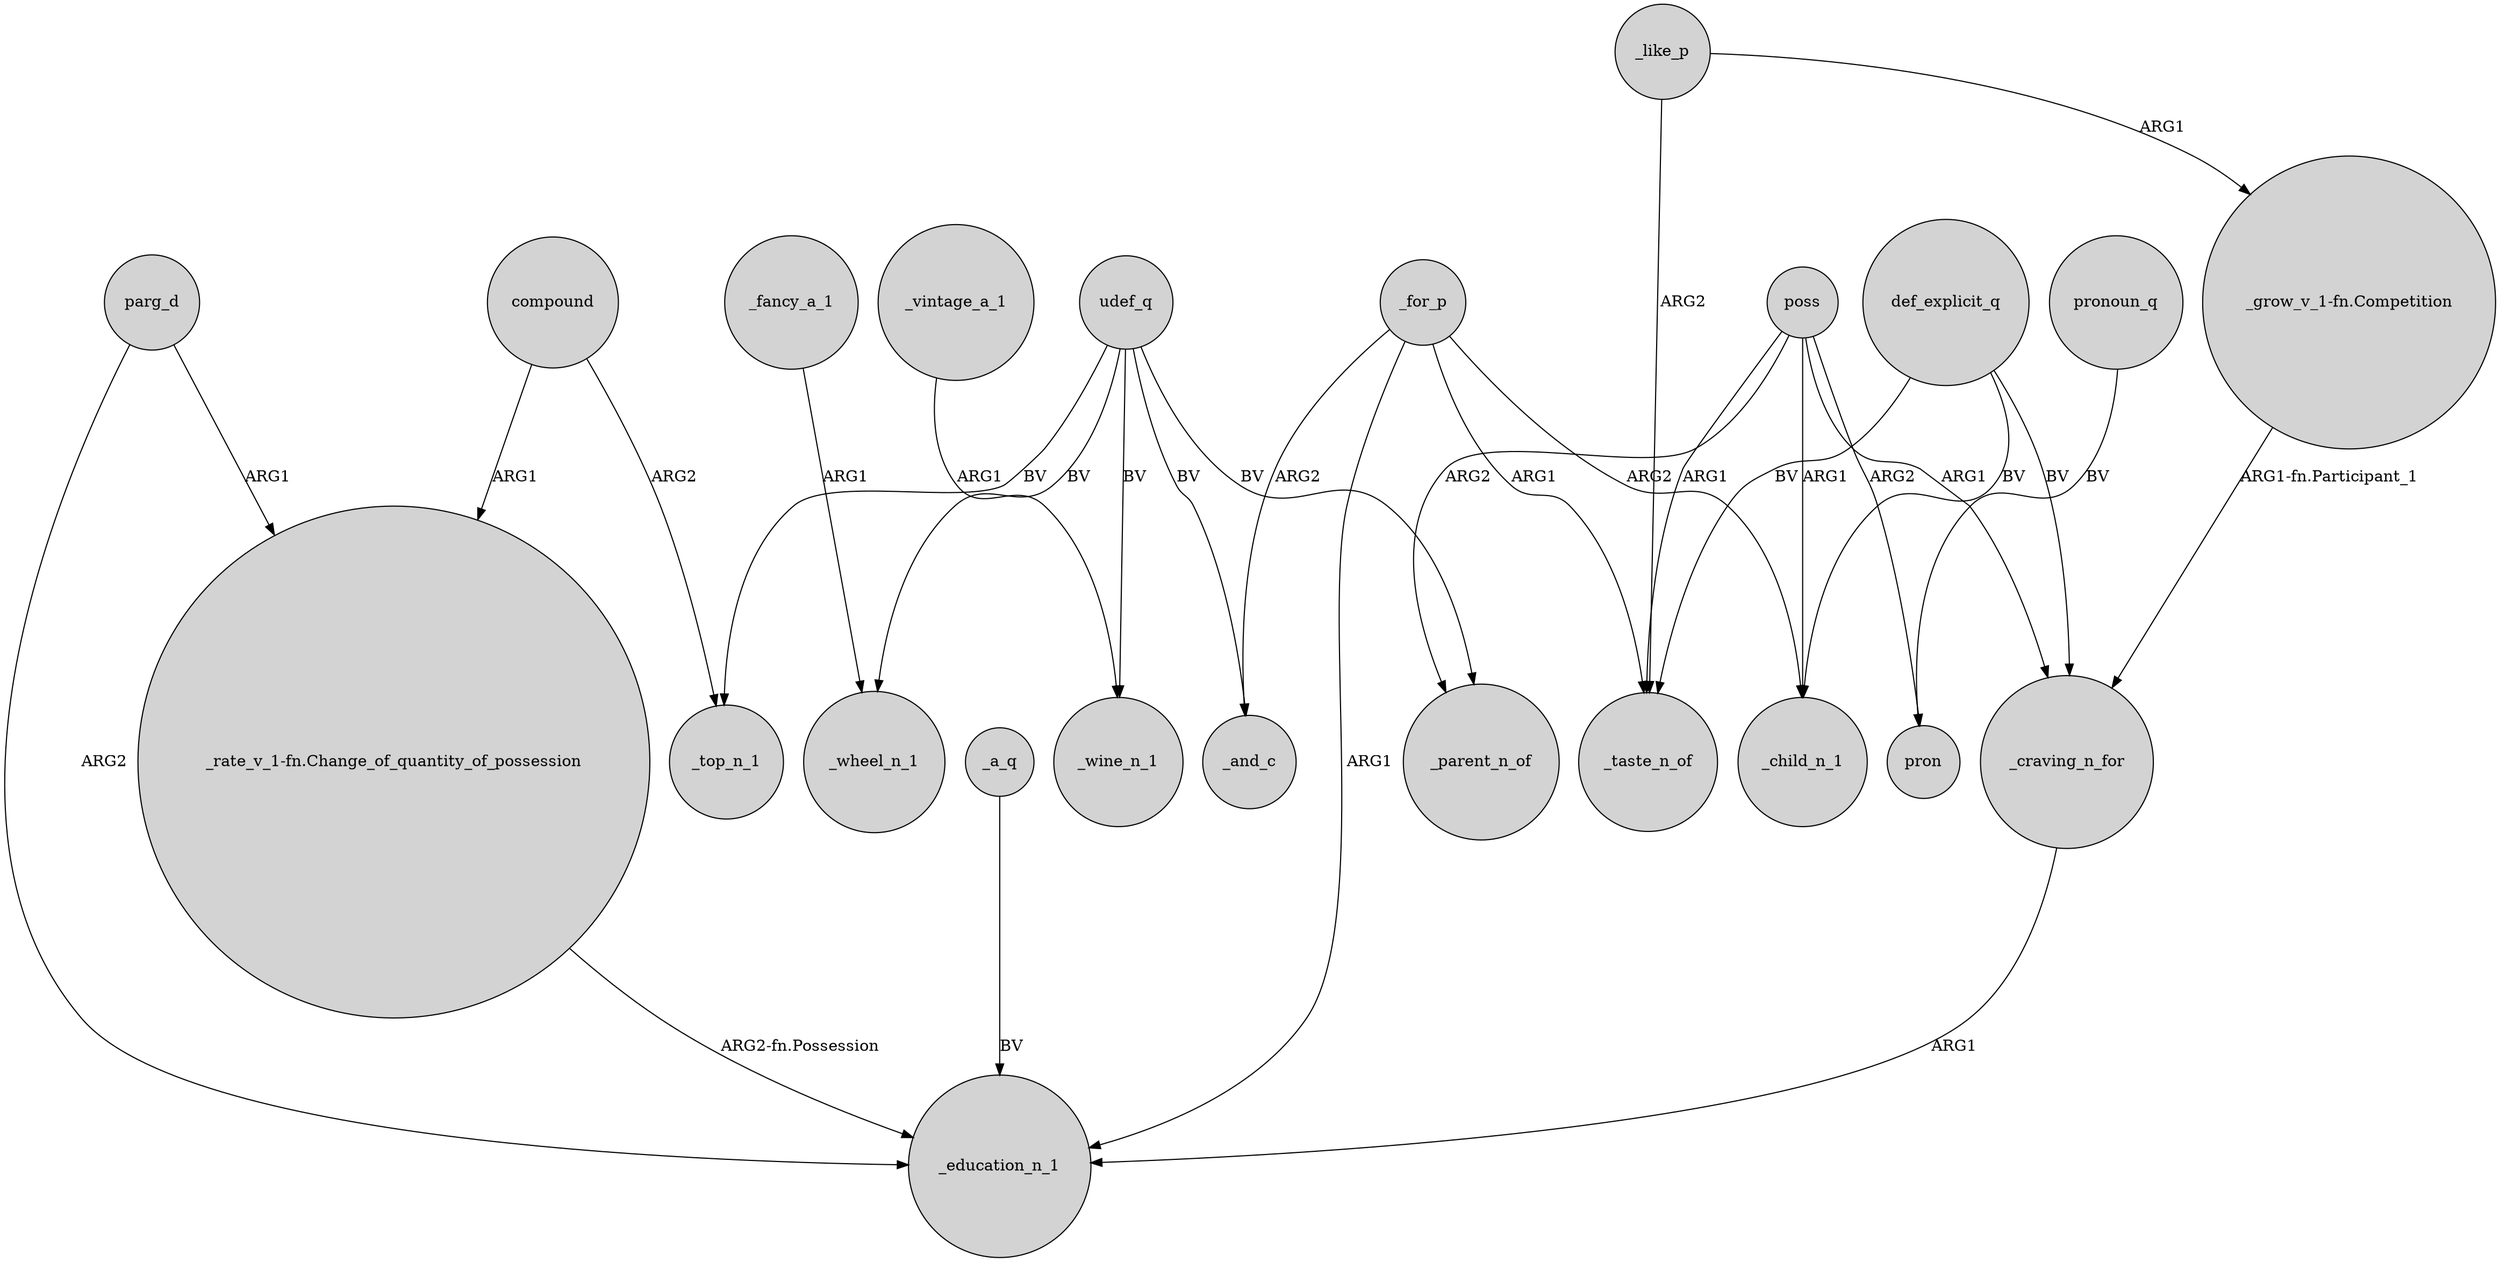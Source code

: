 digraph {
	node [shape=circle style=filled]
	"_grow_v_1-fn.Competition" -> _craving_n_for [label="ARG1-fn.Participant_1"]
	parg_d -> _education_n_1 [label=ARG2]
	udef_q -> _top_n_1 [label=BV]
	_fancy_a_1 -> _wheel_n_1 [label=ARG1]
	compound -> _top_n_1 [label=ARG2]
	def_explicit_q -> _taste_n_of [label=BV]
	poss -> _taste_n_of [label=ARG1]
	_for_p -> _child_n_1 [label=ARG2]
	udef_q -> _wine_n_1 [label=BV]
	_like_p -> _taste_n_of [label=ARG2]
	poss -> _parent_n_of [label=ARG2]
	_vintage_a_1 -> _wine_n_1 [label=ARG1]
	_for_p -> _taste_n_of [label=ARG1]
	"_rate_v_1-fn.Change_of_quantity_of_possession" -> _education_n_1 [label="ARG2-fn.Possession"]
	_for_p -> _education_n_1 [label=ARG1]
	udef_q -> _and_c [label=BV]
	pronoun_q -> pron [label=BV]
	poss -> pron [label=ARG2]
	udef_q -> _wheel_n_1 [label=BV]
	def_explicit_q -> _child_n_1 [label=BV]
	_a_q -> _education_n_1 [label=BV]
	_like_p -> "_grow_v_1-fn.Competition" [label=ARG1]
	poss -> _child_n_1 [label=ARG1]
	compound -> "_rate_v_1-fn.Change_of_quantity_of_possession" [label=ARG1]
	parg_d -> "_rate_v_1-fn.Change_of_quantity_of_possession" [label=ARG1]
	def_explicit_q -> _craving_n_for [label=BV]
	_craving_n_for -> _education_n_1 [label=ARG1]
	poss -> _craving_n_for [label=ARG1]
	udef_q -> _parent_n_of [label=BV]
	_for_p -> _and_c [label=ARG2]
}
